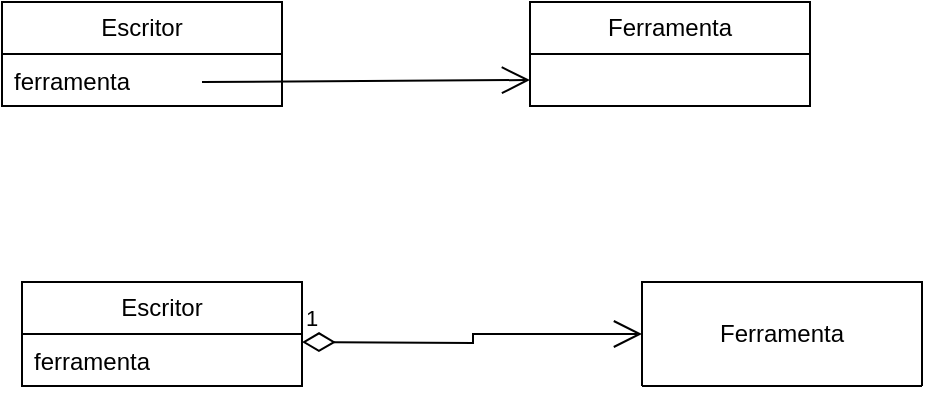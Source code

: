 <mxfile version="22.1.5" type="github">
  <diagram name="Página-1" id="IQLO0YdWEnEX4Y8WXDxO">
    <mxGraphModel dx="832" dy="481" grid="1" gridSize="10" guides="1" tooltips="1" connect="1" arrows="1" fold="1" page="1" pageScale="1" pageWidth="827" pageHeight="1169" math="0" shadow="0">
      <root>
        <mxCell id="0" />
        <mxCell id="1" parent="0" />
        <mxCell id="GLeSfuIqs6XQD5-I20Vo-1" value="Escritor" style="swimlane;fontStyle=0;childLayout=stackLayout;horizontal=1;startSize=26;fillColor=none;horizontalStack=0;resizeParent=1;resizeParentMax=0;resizeLast=0;collapsible=1;marginBottom=0;whiteSpace=wrap;html=1;" vertex="1" parent="1">
          <mxGeometry x="80" y="120" width="140" height="52" as="geometry" />
        </mxCell>
        <mxCell id="GLeSfuIqs6XQD5-I20Vo-2" value="ferramenta&lt;br&gt;" style="text;strokeColor=none;fillColor=none;align=left;verticalAlign=top;spacingLeft=4;spacingRight=4;overflow=hidden;rotatable=0;points=[[0,0.5],[1,0.5]];portConstraint=eastwest;whiteSpace=wrap;html=1;" vertex="1" parent="GLeSfuIqs6XQD5-I20Vo-1">
          <mxGeometry y="26" width="140" height="26" as="geometry" />
        </mxCell>
        <mxCell id="GLeSfuIqs6XQD5-I20Vo-9" value="" style="endArrow=open;endFill=1;endSize=12;html=1;rounded=0;entryX=0;entryY=0.75;entryDx=0;entryDy=0;" edge="1" parent="GLeSfuIqs6XQD5-I20Vo-1" target="GLeSfuIqs6XQD5-I20Vo-5">
          <mxGeometry width="160" relative="1" as="geometry">
            <mxPoint x="100" y="40" as="sourcePoint" />
            <mxPoint x="260" y="40" as="targetPoint" />
          </mxGeometry>
        </mxCell>
        <mxCell id="GLeSfuIqs6XQD5-I20Vo-5" value="Ferramenta" style="swimlane;fontStyle=0;childLayout=stackLayout;horizontal=1;startSize=26;fillColor=none;horizontalStack=0;resizeParent=1;resizeParentMax=0;resizeLast=0;collapsible=1;marginBottom=0;whiteSpace=wrap;html=1;" vertex="1" parent="1">
          <mxGeometry x="344" y="120" width="140" height="52" as="geometry" />
        </mxCell>
        <mxCell id="GLeSfuIqs6XQD5-I20Vo-10" value="Escritor" style="swimlane;fontStyle=0;childLayout=stackLayout;horizontal=1;startSize=26;fillColor=none;horizontalStack=0;resizeParent=1;resizeParentMax=0;resizeLast=0;collapsible=1;marginBottom=0;whiteSpace=wrap;html=1;" vertex="1" parent="1">
          <mxGeometry x="90" y="260" width="140" height="52" as="geometry" />
        </mxCell>
        <mxCell id="GLeSfuIqs6XQD5-I20Vo-11" value="ferramenta&lt;br&gt;" style="text;strokeColor=none;fillColor=none;align=left;verticalAlign=top;spacingLeft=4;spacingRight=4;overflow=hidden;rotatable=0;points=[[0,0.5],[1,0.5]];portConstraint=eastwest;whiteSpace=wrap;html=1;" vertex="1" parent="GLeSfuIqs6XQD5-I20Vo-10">
          <mxGeometry y="26" width="140" height="26" as="geometry" />
        </mxCell>
        <mxCell id="GLeSfuIqs6XQD5-I20Vo-13" value="Ferramenta" style="swimlane;fontStyle=0;childLayout=stackLayout;horizontal=1;startSize=52;fillColor=none;horizontalStack=0;resizeParent=1;resizeParentMax=0;resizeLast=0;collapsible=1;marginBottom=0;whiteSpace=wrap;html=1;" vertex="1" parent="1">
          <mxGeometry x="400" y="260" width="140" height="52" as="geometry" />
        </mxCell>
        <mxCell id="GLeSfuIqs6XQD5-I20Vo-14" value="1" style="endArrow=open;html=1;endSize=12;startArrow=diamondThin;startSize=14;startFill=0;edgeStyle=orthogonalEdgeStyle;align=left;verticalAlign=bottom;rounded=0;" edge="1" parent="1" target="GLeSfuIqs6XQD5-I20Vo-13">
          <mxGeometry x="-1" y="3" relative="1" as="geometry">
            <mxPoint x="230" y="290" as="sourcePoint" />
            <mxPoint x="390" y="290" as="targetPoint" />
          </mxGeometry>
        </mxCell>
      </root>
    </mxGraphModel>
  </diagram>
</mxfile>
